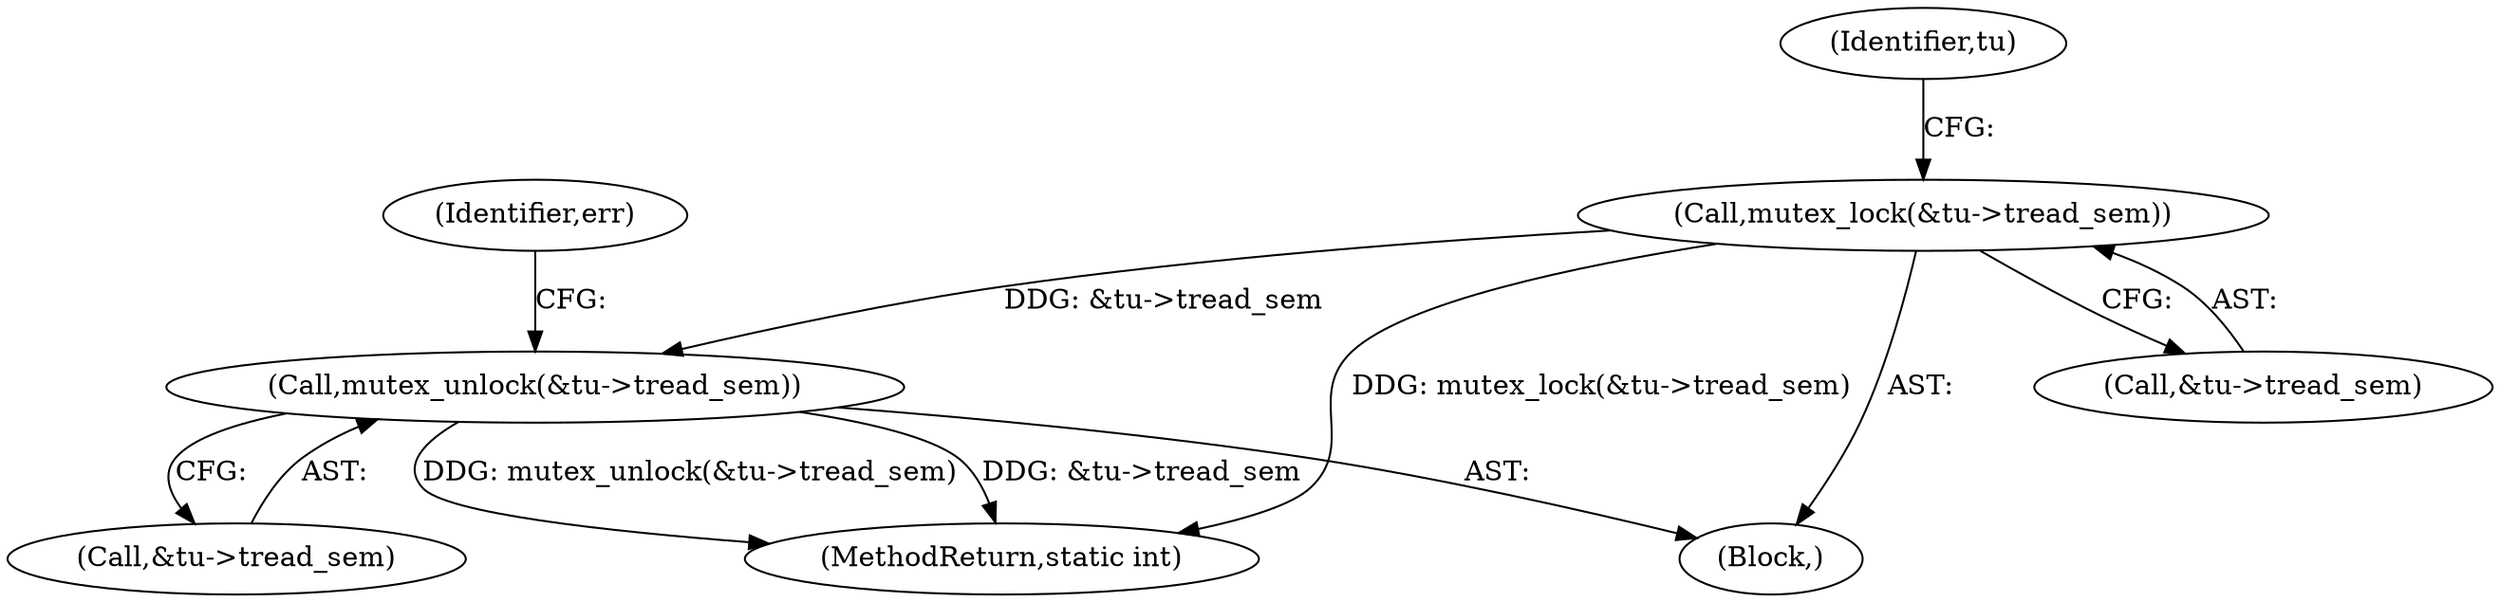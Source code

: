 digraph "1_linux_af368027a49a751d6ff4ee9e3f9961f35bb4fede_2@del" {
"1000116" [label="(Call,mutex_lock(&tu->tread_sem))"];
"1000310" [label="(Call,mutex_unlock(&tu->tread_sem))"];
"1000117" [label="(Call,&tu->tread_sem)"];
"1000316" [label="(Identifier,err)"];
"1000310" [label="(Call,mutex_unlock(&tu->tread_sem))"];
"1000311" [label="(Call,&tu->tread_sem)"];
"1000317" [label="(MethodReturn,static int)"];
"1000123" [label="(Identifier,tu)"];
"1000103" [label="(Block,)"];
"1000116" [label="(Call,mutex_lock(&tu->tread_sem))"];
"1000116" -> "1000103"  [label="AST: "];
"1000116" -> "1000117"  [label="CFG: "];
"1000117" -> "1000116"  [label="AST: "];
"1000123" -> "1000116"  [label="CFG: "];
"1000116" -> "1000317"  [label="DDG: mutex_lock(&tu->tread_sem)"];
"1000116" -> "1000310"  [label="DDG: &tu->tread_sem"];
"1000310" -> "1000103"  [label="AST: "];
"1000310" -> "1000311"  [label="CFG: "];
"1000311" -> "1000310"  [label="AST: "];
"1000316" -> "1000310"  [label="CFG: "];
"1000310" -> "1000317"  [label="DDG: mutex_unlock(&tu->tread_sem)"];
"1000310" -> "1000317"  [label="DDG: &tu->tread_sem"];
}
